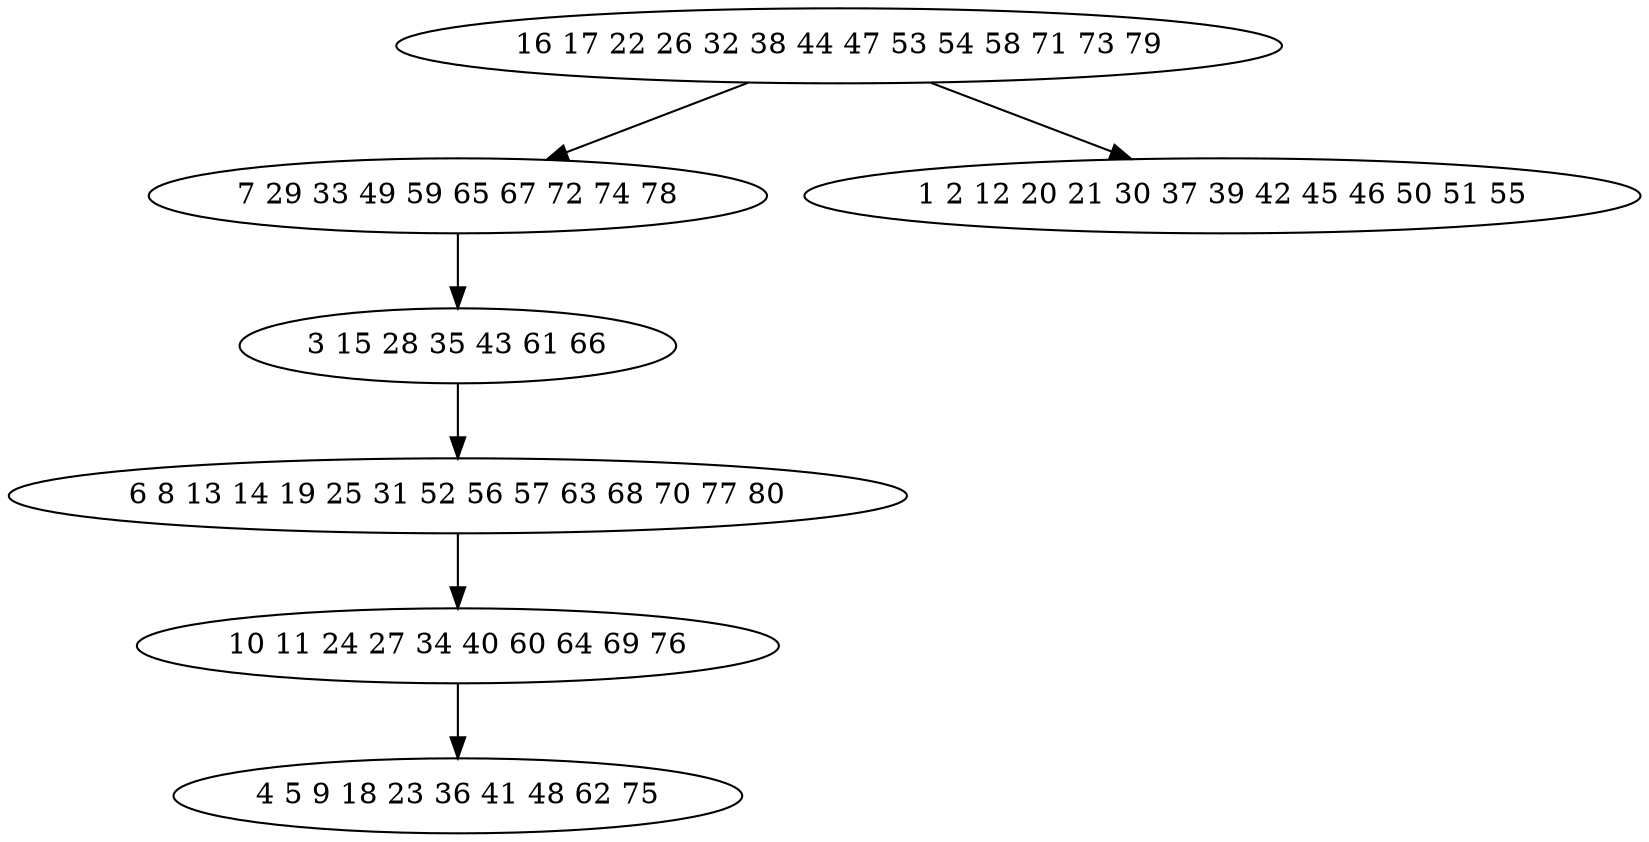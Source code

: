 digraph true_tree {
	"0" -> "1"
	"1" -> "2"
	"2" -> "3"
	"0" -> "4"
	"3" -> "5"
	"5" -> "6"
	"0" [label="16 17 22 26 32 38 44 47 53 54 58 71 73 79"];
	"1" [label="7 29 33 49 59 65 67 72 74 78"];
	"2" [label="3 15 28 35 43 61 66"];
	"3" [label="6 8 13 14 19 25 31 52 56 57 63 68 70 77 80"];
	"4" [label="1 2 12 20 21 30 37 39 42 45 46 50 51 55"];
	"5" [label="10 11 24 27 34 40 60 64 69 76"];
	"6" [label="4 5 9 18 23 36 41 48 62 75"];
}
